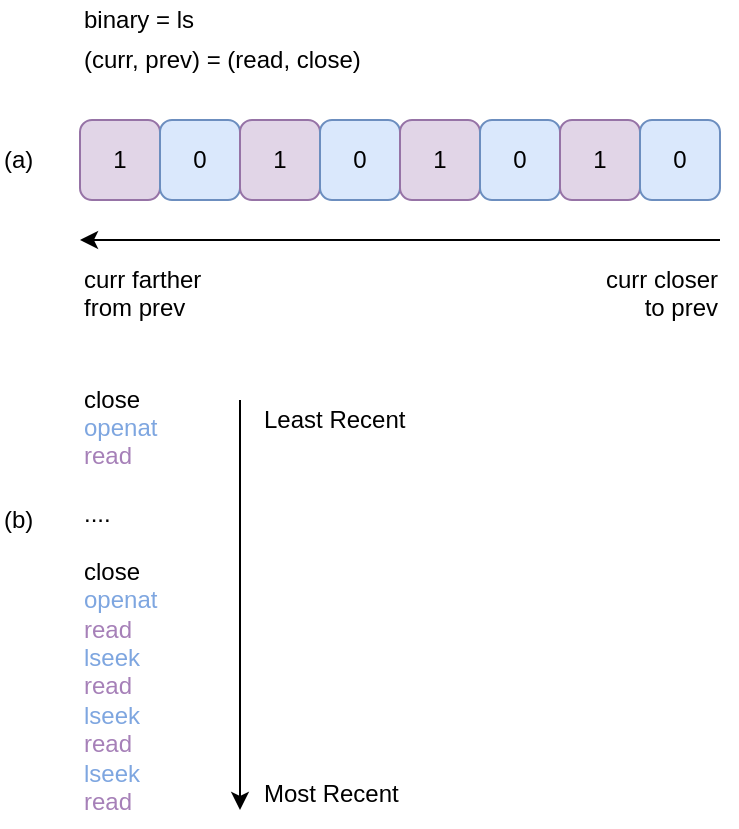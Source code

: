 <mxfile version="12.1.7" type="device" pages="1"><diagram id="4VQb4j5CQ5LQ0KDqWRRJ" name="Page-1"><mxGraphModel dx="670" dy="896" grid="1" gridSize="10" guides="1" tooltips="1" connect="1" arrows="1" fold="1" page="1" pageScale="1" pageWidth="850" pageHeight="1100" math="0" shadow="0"><root><mxCell id="0"/><mxCell id="1" parent="0"/><mxCell id="VaIueDJUmBcWGi2YoBHb-1" value="1" style="rounded=1;whiteSpace=wrap;html=1;fillColor=#e1d5e7;strokeColor=#9673a6;" parent="1" vertex="1"><mxGeometry x="160" y="120" width="40" height="40" as="geometry"/></mxCell><mxCell id="VaIueDJUmBcWGi2YoBHb-2" value="0" style="rounded=1;whiteSpace=wrap;html=1;fillColor=#dae8fc;strokeColor=#6c8ebf;" parent="1" vertex="1"><mxGeometry x="200" y="120" width="40" height="40" as="geometry"/></mxCell><mxCell id="VaIueDJUmBcWGi2YoBHb-3" value="1" style="rounded=1;whiteSpace=wrap;html=1;fillColor=#e1d5e7;strokeColor=#9673a6;" parent="1" vertex="1"><mxGeometry x="240" y="120" width="40" height="40" as="geometry"/></mxCell><mxCell id="VaIueDJUmBcWGi2YoBHb-4" value="0" style="rounded=1;whiteSpace=wrap;html=1;fillColor=#dae8fc;strokeColor=#6c8ebf;" parent="1" vertex="1"><mxGeometry x="280" y="120" width="40" height="40" as="geometry"/></mxCell><mxCell id="VaIueDJUmBcWGi2YoBHb-6" value="1" style="rounded=1;whiteSpace=wrap;html=1;fillColor=#e1d5e7;strokeColor=#9673a6;" parent="1" vertex="1"><mxGeometry x="320" y="120" width="40" height="40" as="geometry"/></mxCell><mxCell id="VaIueDJUmBcWGi2YoBHb-7" value="0" style="rounded=1;whiteSpace=wrap;html=1;fillColor=#dae8fc;strokeColor=#6c8ebf;" parent="1" vertex="1"><mxGeometry x="360" y="120" width="40" height="40" as="geometry"/></mxCell><mxCell id="VaIueDJUmBcWGi2YoBHb-8" value="1" style="rounded=1;whiteSpace=wrap;html=1;fillColor=#e1d5e7;strokeColor=#9673a6;" parent="1" vertex="1"><mxGeometry x="400" y="120" width="40" height="40" as="geometry"/></mxCell><mxCell id="VaIueDJUmBcWGi2YoBHb-9" value="0" style="rounded=1;whiteSpace=wrap;html=1;fillColor=#dae8fc;strokeColor=#6c8ebf;" parent="1" vertex="1"><mxGeometry x="440" y="120" width="40" height="40" as="geometry"/></mxCell><mxCell id="VaIueDJUmBcWGi2YoBHb-10" value="" style="endArrow=classic;html=1;startArrow=none;startFill=0;endFill=1;" parent="1" edge="1"><mxGeometry width="50" height="50" relative="1" as="geometry"><mxPoint x="480" y="180" as="sourcePoint"/><mxPoint x="160" y="180" as="targetPoint"/></mxGeometry></mxCell><mxCell id="VaIueDJUmBcWGi2YoBHb-11" value="curr closer&lt;br&gt;to prev" style="text;html=1;resizable=0;points=[];autosize=1;align=right;verticalAlign=top;spacingTop=-4;" parent="1" vertex="1"><mxGeometry x="400" y="190" width="80" height="30" as="geometry"/></mxCell><mxCell id="VaIueDJUmBcWGi2YoBHb-12" value="curr farther&lt;br&gt;from prev" style="text;html=1;resizable=0;points=[];autosize=1;align=left;verticalAlign=top;spacingTop=-4;" parent="1" vertex="1"><mxGeometry x="160" y="190" width="80" height="30" as="geometry"/></mxCell><mxCell id="VaIueDJUmBcWGi2YoBHb-15" value="(curr, prev) = (read, close)" style="text;html=1;resizable=0;points=[];autosize=1;align=left;verticalAlign=top;spacingTop=-4;" parent="1" vertex="1"><mxGeometry x="160" y="80" width="180" height="20" as="geometry"/></mxCell><mxCell id="VaIueDJUmBcWGi2YoBHb-16" value="binary = ls" style="text;html=1;resizable=0;points=[];autosize=1;align=left;verticalAlign=top;spacingTop=-4;" parent="1" vertex="1"><mxGeometry x="160" y="60" width="80" height="20" as="geometry"/></mxCell><mxCell id="VaIueDJUmBcWGi2YoBHb-17" value="(a)" style="text;html=1;resizable=0;points=[];autosize=1;align=left;verticalAlign=top;spacingTop=-4;" parent="1" vertex="1"><mxGeometry x="120" y="130" width="30" height="20" as="geometry"/></mxCell><mxCell id="VaIueDJUmBcWGi2YoBHb-18" value="(b)" style="text;html=1;resizable=0;points=[];autosize=1;align=left;verticalAlign=top;spacingTop=-4;" parent="1" vertex="1"><mxGeometry x="120" y="310" width="30" height="20" as="geometry"/></mxCell><mxCell id="VaIueDJUmBcWGi2YoBHb-19" value="close&lt;br&gt;&lt;font color=&quot;#7ea6e0&quot;&gt;openat&lt;/font&gt;&lt;br&gt;&lt;font color=&quot;#a680b8&quot;&gt;read&lt;/font&gt;&lt;br&gt;&lt;br&gt;....&lt;br&gt;&lt;br&gt;close&lt;br&gt;&lt;font color=&quot;#7ea6e0&quot;&gt;openat&lt;/font&gt;&lt;br&gt;&lt;font color=&quot;#a680b8&quot;&gt;read&lt;/font&gt;&lt;br&gt;&lt;font color=&quot;#7ea6e0&quot;&gt;lseek&lt;/font&gt;&lt;br&gt;&lt;font color=&quot;#a680b8&quot;&gt;read&lt;/font&gt;&lt;br&gt;&lt;font color=&quot;#7ea6e0&quot;&gt;lseek&lt;/font&gt;&lt;br&gt;&lt;font color=&quot;#a680b8&quot;&gt;read&lt;/font&gt;&lt;br&gt;&lt;font color=&quot;#7ea6e0&quot;&gt;lseek&lt;/font&gt;&lt;br&gt;&lt;font color=&quot;#a680b8&quot;&gt;read&lt;/font&gt;" style="text;html=1;strokeColor=none;fillColor=none;align=left;verticalAlign=middle;whiteSpace=wrap;rounded=0;" parent="1" vertex="1"><mxGeometry x="160" y="350" width="40" height="20" as="geometry"/></mxCell><mxCell id="VaIueDJUmBcWGi2YoBHb-21" value="" style="endArrow=classic;html=1;endFill=1;startArrow=none;startFill=0;" parent="1" edge="1"><mxGeometry width="50" height="50" relative="1" as="geometry"><mxPoint x="240" y="260" as="sourcePoint"/><mxPoint x="240" y="465" as="targetPoint"/></mxGeometry></mxCell><mxCell id="VaIueDJUmBcWGi2YoBHb-22" value="Most Recent" style="text;html=1;resizable=0;points=[];autosize=1;align=left;verticalAlign=top;spacingTop=-4;" parent="1" vertex="1"><mxGeometry x="250" y="447" width="90" height="20" as="geometry"/></mxCell><mxCell id="VaIueDJUmBcWGi2YoBHb-23" value="Least Recent" style="text;html=1;resizable=0;points=[];autosize=1;align=left;verticalAlign=top;spacingTop=-4;" parent="1" vertex="1"><mxGeometry x="250" y="260" width="90" height="20" as="geometry"/></mxCell></root></mxGraphModel></diagram></mxfile>